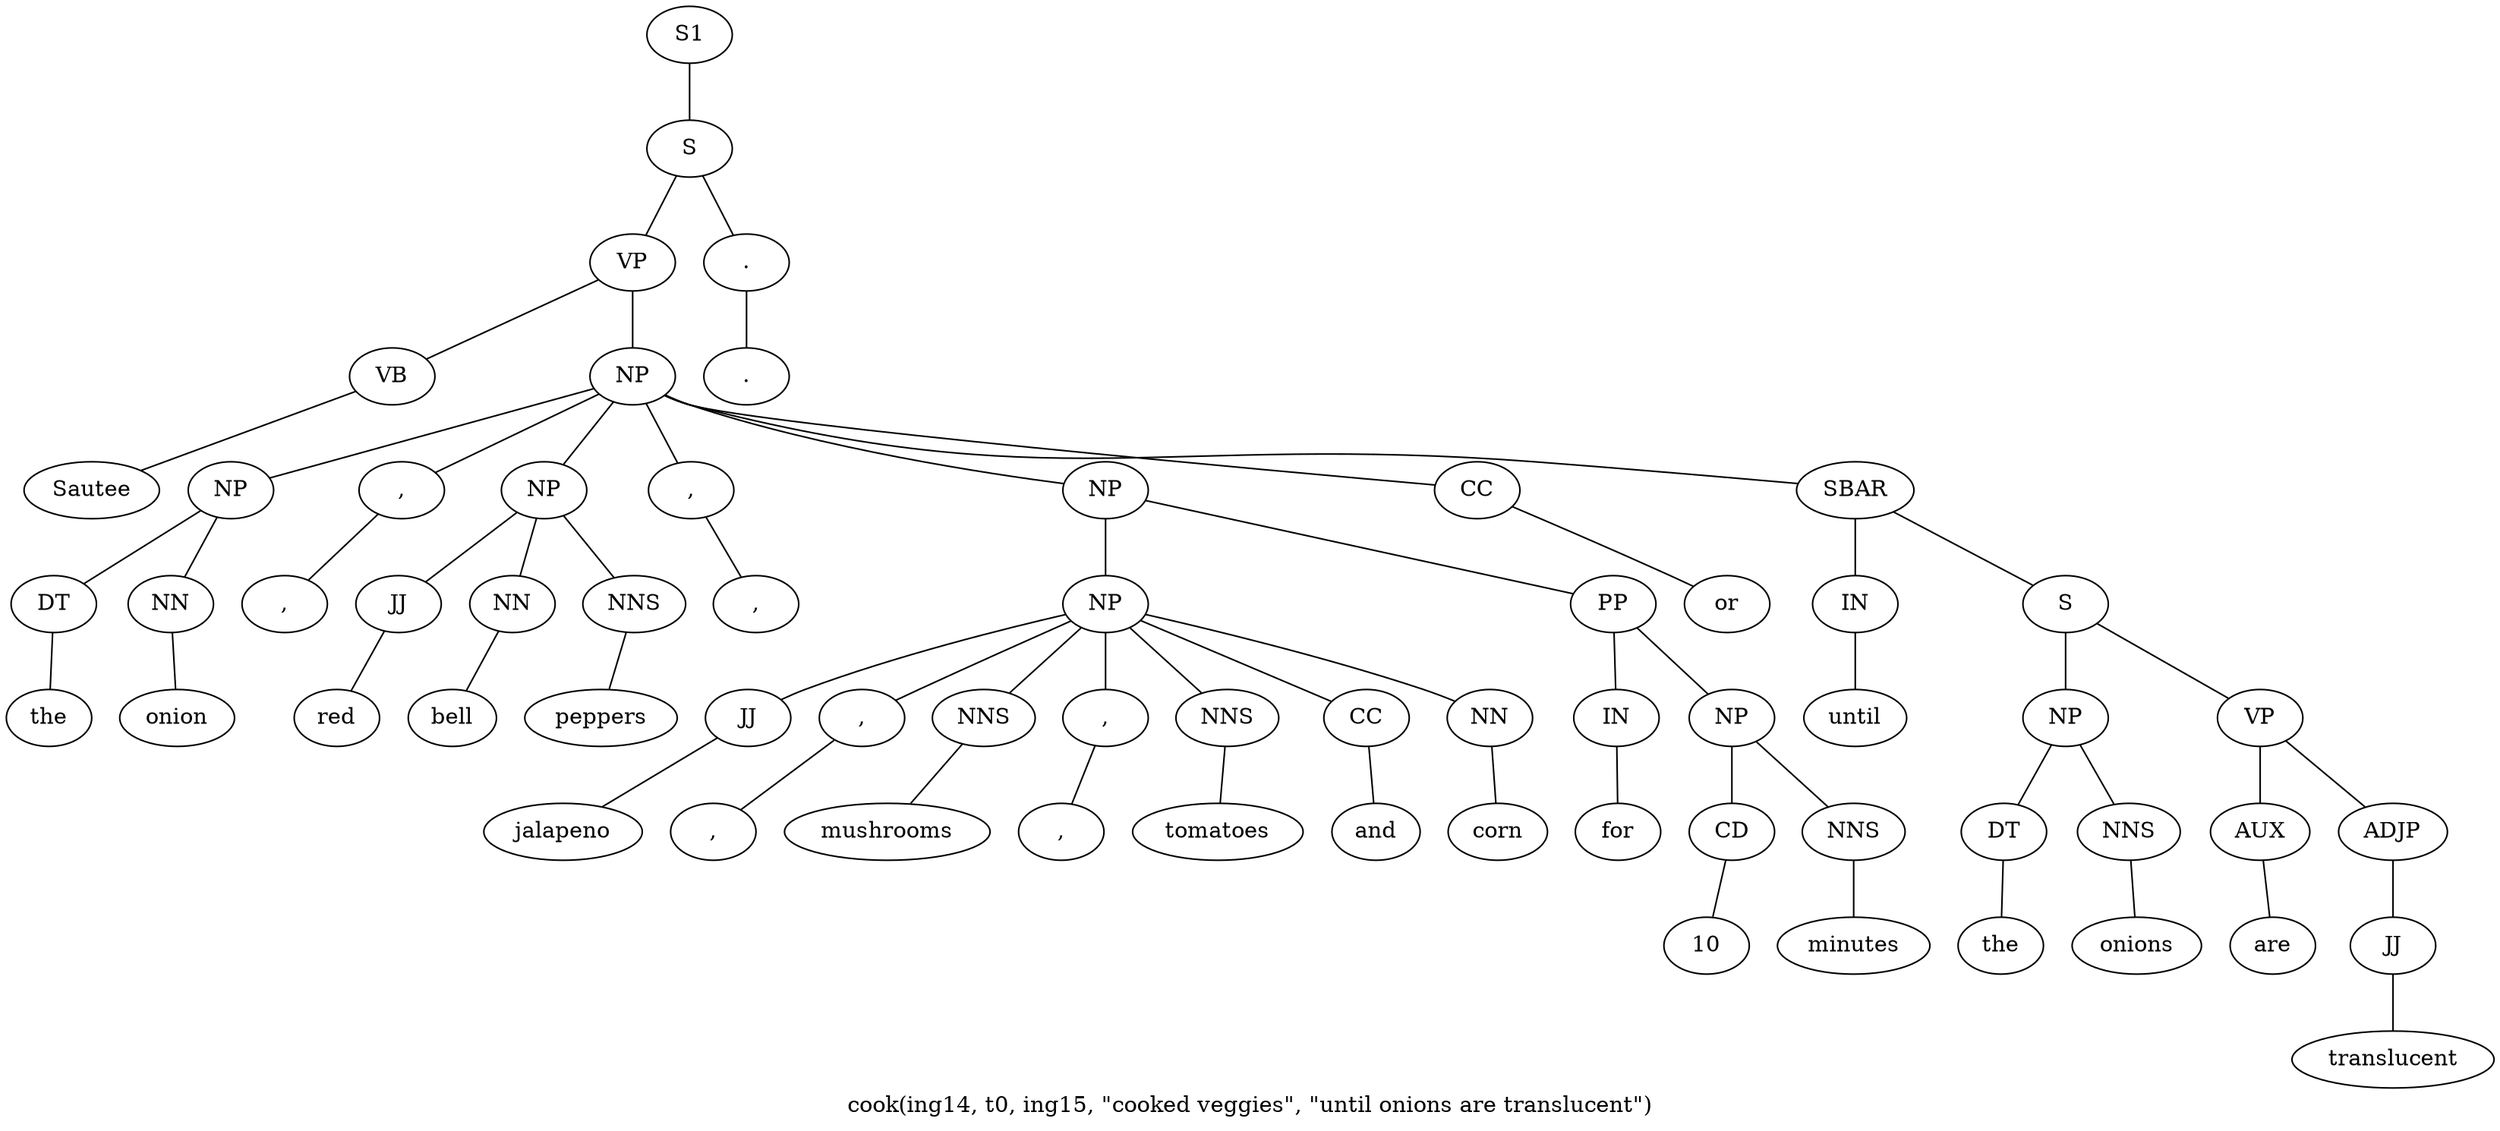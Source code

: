 graph SyntaxGraph {
	label = "cook(ing14, t0, ing15, \"cooked veggies\", \"until onions are translucent\")";
	Node0 [label="S1"];
	Node1 [label="S"];
	Node2 [label="VP"];
	Node3 [label="VB"];
	Node4 [label="Sautee"];
	Node5 [label="NP"];
	Node6 [label="NP"];
	Node7 [label="DT"];
	Node8 [label="the"];
	Node9 [label="NN"];
	Node10 [label="onion"];
	Node11 [label=","];
	Node12 [label=","];
	Node13 [label="NP"];
	Node14 [label="JJ"];
	Node15 [label="red"];
	Node16 [label="NN"];
	Node17 [label="bell"];
	Node18 [label="NNS"];
	Node19 [label="peppers"];
	Node20 [label=","];
	Node21 [label=","];
	Node22 [label="NP"];
	Node23 [label="NP"];
	Node24 [label="JJ"];
	Node25 [label="jalapeno"];
	Node26 [label=","];
	Node27 [label=","];
	Node28 [label="NNS"];
	Node29 [label="mushrooms"];
	Node30 [label=","];
	Node31 [label=","];
	Node32 [label="NNS"];
	Node33 [label="tomatoes"];
	Node34 [label="CC"];
	Node35 [label="and"];
	Node36 [label="NN"];
	Node37 [label="corn"];
	Node38 [label="PP"];
	Node39 [label="IN"];
	Node40 [label="for"];
	Node41 [label="NP"];
	Node42 [label="CD"];
	Node43 [label="10"];
	Node44 [label="NNS"];
	Node45 [label="minutes"];
	Node46 [label="CC"];
	Node47 [label="or"];
	Node48 [label="SBAR"];
	Node49 [label="IN"];
	Node50 [label="until"];
	Node51 [label="S"];
	Node52 [label="NP"];
	Node53 [label="DT"];
	Node54 [label="the"];
	Node55 [label="NNS"];
	Node56 [label="onions"];
	Node57 [label="VP"];
	Node58 [label="AUX"];
	Node59 [label="are"];
	Node60 [label="ADJP"];
	Node61 [label="JJ"];
	Node62 [label="translucent"];
	Node63 [label="."];
	Node64 [label="."];

	Node0 -- Node1;
	Node1 -- Node2;
	Node1 -- Node63;
	Node2 -- Node3;
	Node2 -- Node5;
	Node3 -- Node4;
	Node5 -- Node6;
	Node5 -- Node11;
	Node5 -- Node13;
	Node5 -- Node20;
	Node5 -- Node22;
	Node5 -- Node46;
	Node5 -- Node48;
	Node6 -- Node7;
	Node6 -- Node9;
	Node7 -- Node8;
	Node9 -- Node10;
	Node11 -- Node12;
	Node13 -- Node14;
	Node13 -- Node16;
	Node13 -- Node18;
	Node14 -- Node15;
	Node16 -- Node17;
	Node18 -- Node19;
	Node20 -- Node21;
	Node22 -- Node23;
	Node22 -- Node38;
	Node23 -- Node24;
	Node23 -- Node26;
	Node23 -- Node28;
	Node23 -- Node30;
	Node23 -- Node32;
	Node23 -- Node34;
	Node23 -- Node36;
	Node24 -- Node25;
	Node26 -- Node27;
	Node28 -- Node29;
	Node30 -- Node31;
	Node32 -- Node33;
	Node34 -- Node35;
	Node36 -- Node37;
	Node38 -- Node39;
	Node38 -- Node41;
	Node39 -- Node40;
	Node41 -- Node42;
	Node41 -- Node44;
	Node42 -- Node43;
	Node44 -- Node45;
	Node46 -- Node47;
	Node48 -- Node49;
	Node48 -- Node51;
	Node49 -- Node50;
	Node51 -- Node52;
	Node51 -- Node57;
	Node52 -- Node53;
	Node52 -- Node55;
	Node53 -- Node54;
	Node55 -- Node56;
	Node57 -- Node58;
	Node57 -- Node60;
	Node58 -- Node59;
	Node60 -- Node61;
	Node61 -- Node62;
	Node63 -- Node64;
}